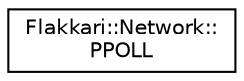digraph "Graphical Class Hierarchy"
{
 // LATEX_PDF_SIZE
  edge [fontname="Helvetica",fontsize="10",labelfontname="Helvetica",labelfontsize="10"];
  node [fontname="Helvetica",fontsize="10",shape=record];
  rankdir="LR";
  Node0 [label="Flakkari::Network::\lPPOLL",height=0.2,width=0.4,color="black", fillcolor="white", style="filled",URL="$d6/dec/classFlakkari_1_1Network_1_1PPOLL.html",tooltip="PPOLL is a class that represents a PPOLL."];
}

